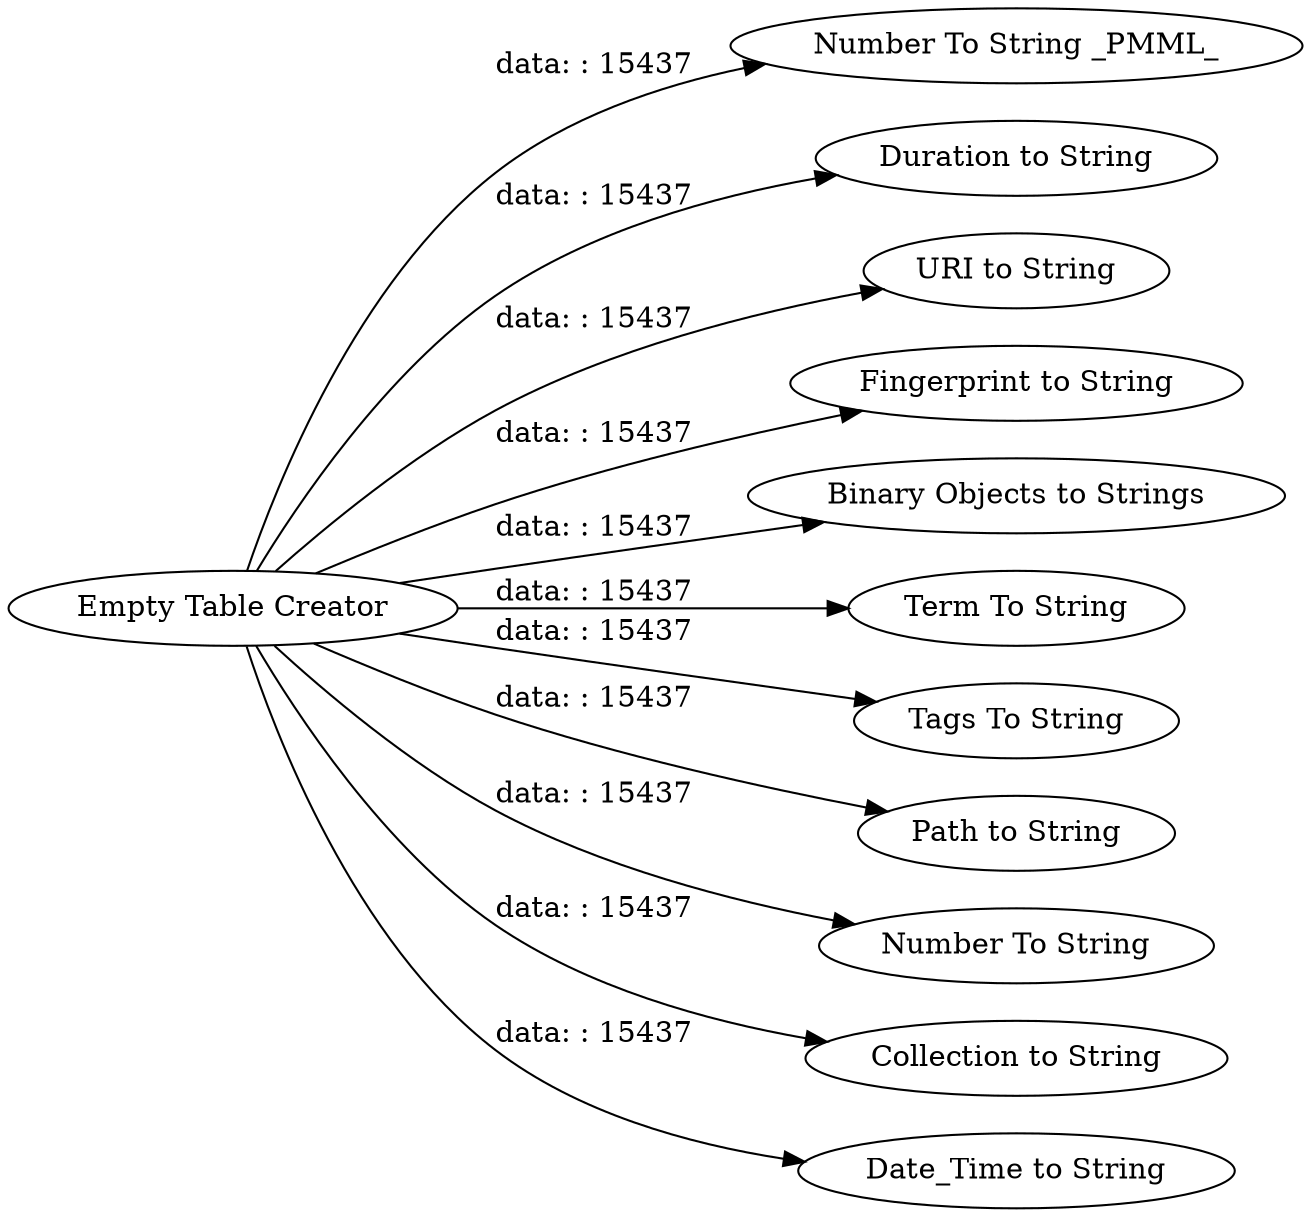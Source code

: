 digraph {
	"-5462860816619384076_6" [label="Number To String _PMML_"]
	"-5462860816619384076_10" [label="Duration to String"]
	"-5462860816619384076_4" [label="URI to String"]
	"-5462860816619384076_12" [label="Fingerprint to String"]
	"-5462860816619384076_3" [label="Binary Objects to Strings"]
	"-5462860816619384076_8" [label="Term To String"]
	"-5462860816619384076_7" [label="Tags To String"]
	"-5462860816619384076_2" [label="Path to String"]
	"-5462860816619384076_5" [label="Number To String"]
	"-5462860816619384076_11" [label="Collection to String"]
	"-5462860816619384076_1" [label="Empty Table Creator"]
	"-5462860816619384076_9" [label="Date_Time to String"]
	"-5462860816619384076_1" -> "-5462860816619384076_12" [label="data: : 15437"]
	"-5462860816619384076_1" -> "-5462860816619384076_8" [label="data: : 15437"]
	"-5462860816619384076_1" -> "-5462860816619384076_5" [label="data: : 15437"]
	"-5462860816619384076_1" -> "-5462860816619384076_9" [label="data: : 15437"]
	"-5462860816619384076_1" -> "-5462860816619384076_3" [label="data: : 15437"]
	"-5462860816619384076_1" -> "-5462860816619384076_6" [label="data: : 15437"]
	"-5462860816619384076_1" -> "-5462860816619384076_7" [label="data: : 15437"]
	"-5462860816619384076_1" -> "-5462860816619384076_10" [label="data: : 15437"]
	"-5462860816619384076_1" -> "-5462860816619384076_2" [label="data: : 15437"]
	"-5462860816619384076_1" -> "-5462860816619384076_11" [label="data: : 15437"]
	"-5462860816619384076_1" -> "-5462860816619384076_4" [label="data: : 15437"]
	rankdir=LR
}
